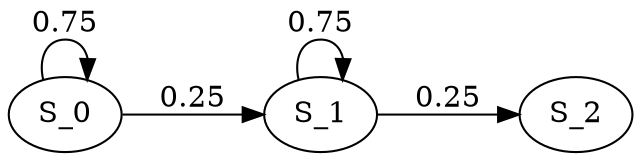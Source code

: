    digraph G1 {
      rankdir=LR;
      S_0 -> S_0 [label="0.75"];
      S_0 -> S_1 [label="0.25"];
      S_1 -> S_1 [label="0.75"];
      S_1 -> S_2 [label="0.25"];
   }
    
